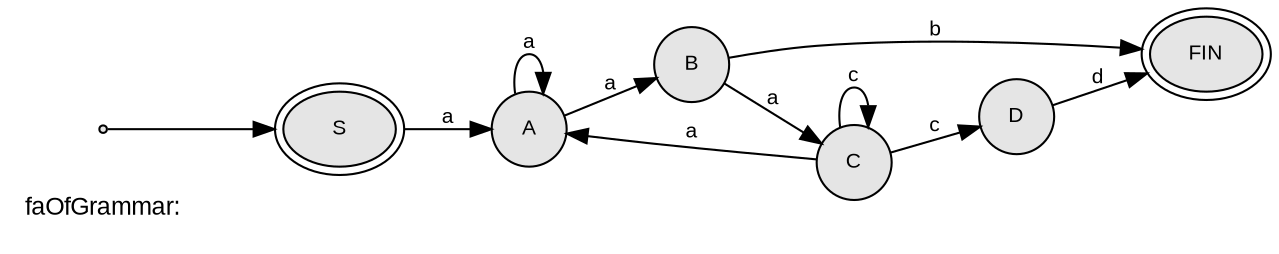 digraph finite_state_machine {

  rankdir = LR;

  node [fontname = Arial fontsize = 10 style = filled fillcolor = gray90]
  "faOfGrammar:" [shape = none style = "" fontsize = 12];
  node [shape = point]; START; // shape for START node
  node [shape = ellipse peripheries = 2] "FIN" "S"; // shape for final nodes
  node [shape = circle peripheries = 1];  // shape for non-final nodes
  START -> "S";

  "S" -> "A" [label = "a" fontname = Arial fontsize = 10]; 
  "A" -> "A" [label = "a" fontname = Arial fontsize = 10]; 
  "A" -> "B" [label = "a" fontname = Arial fontsize = 10]; 
  "B" -> "C" [label = "a" fontname = Arial fontsize = 10]; 
  "B" -> "FIN" [label = "b" fontname = Arial fontsize = 10]; 
  "C" -> "A" [label = "a" fontname = Arial fontsize = 10]; 
  "C" -> "C" [label = "c" fontname = Arial fontsize = 10]; 
  "C" -> "D" [label = "c" fontname = Arial fontsize = 10]; 
  "D" -> "FIN" [label = "d" fontname = Arial fontsize = 10]; 

}

